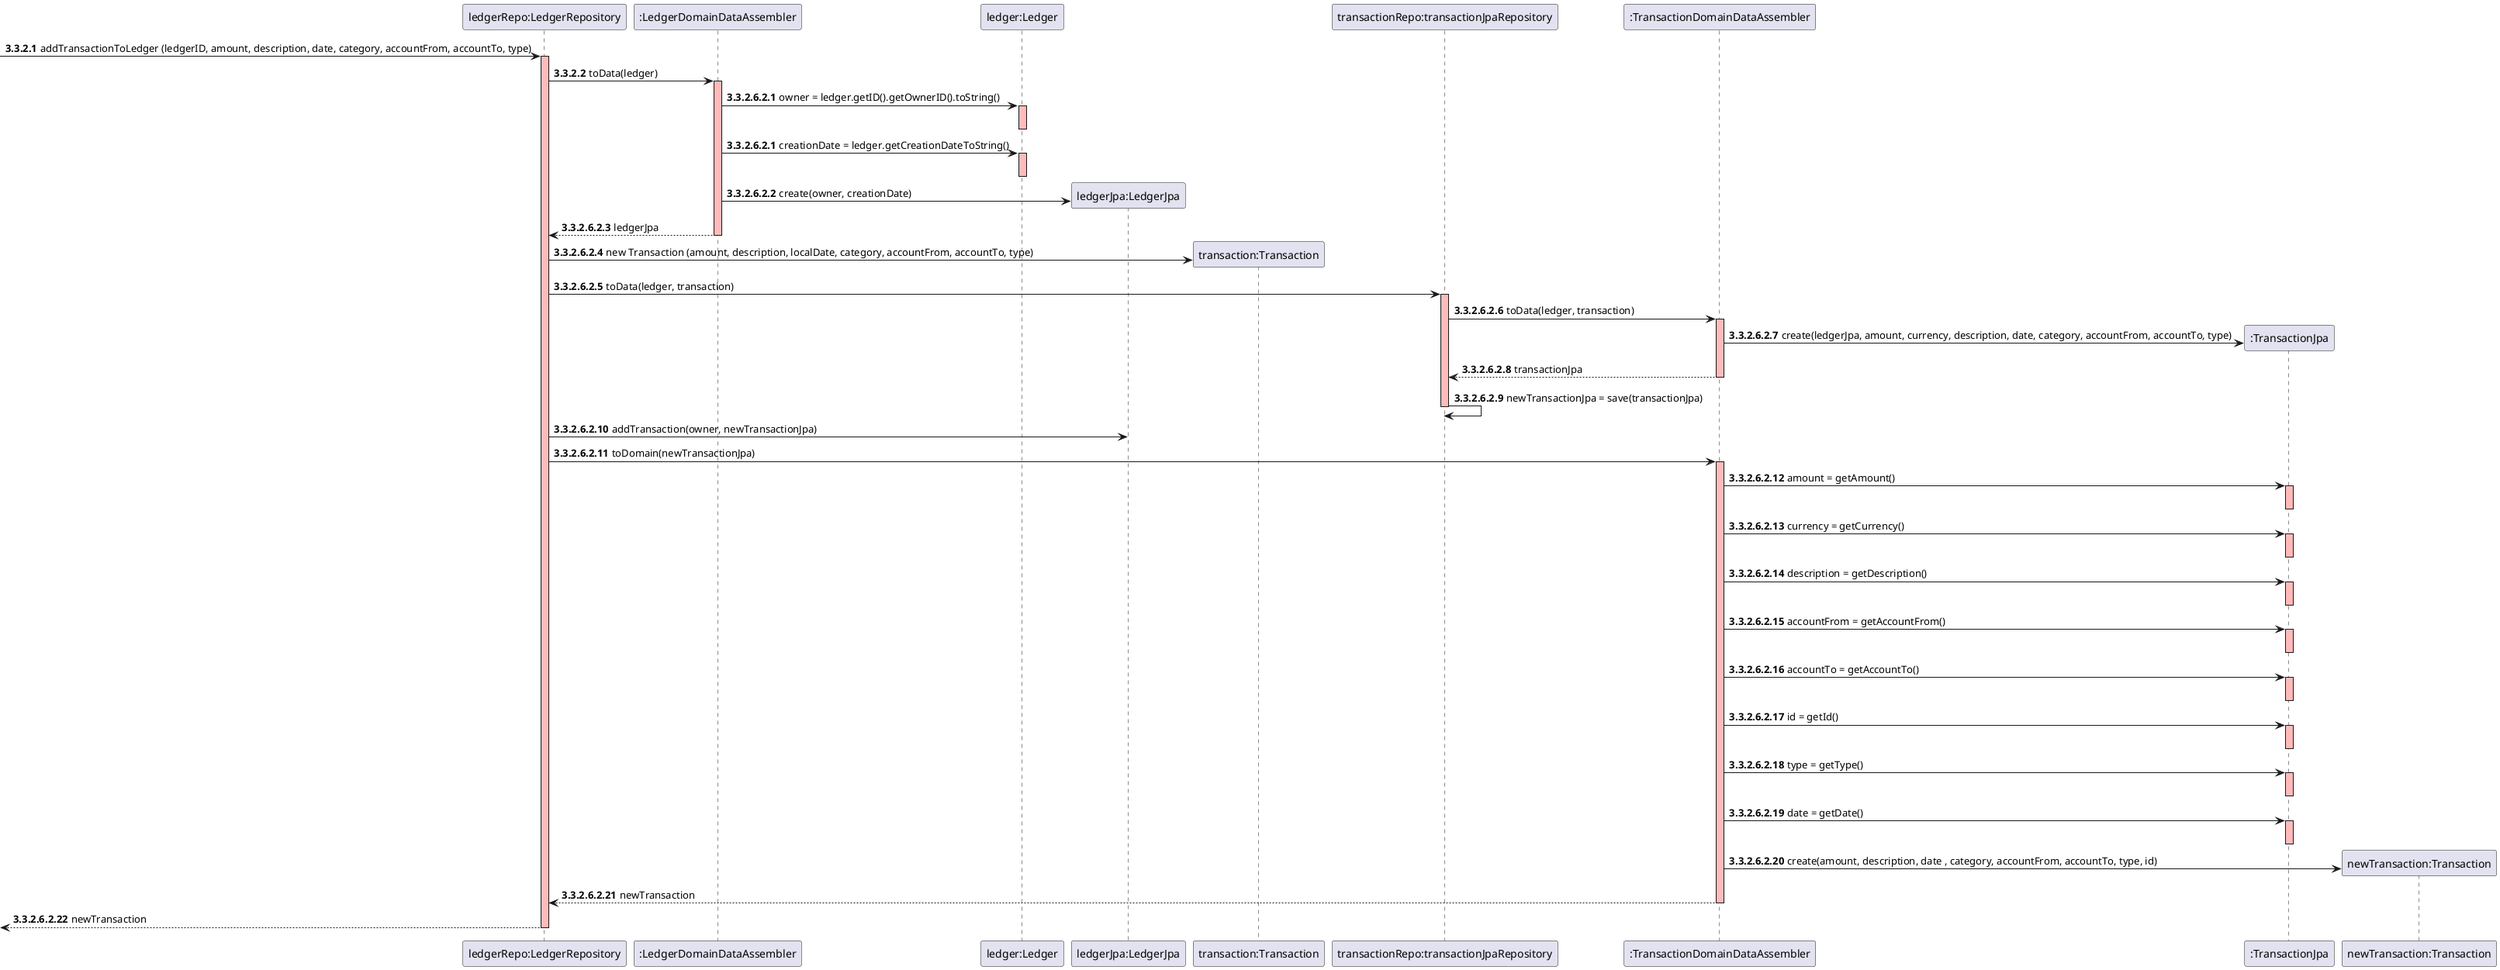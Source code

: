 @startuml

autonumber 3.3.2.1
-> "ledgerRepo:LedgerRepository" : addTransactionToLedger (ledgerID, amount, description, date, category, accountFrom, accountTo, type)
activate "ledgerRepo:LedgerRepository" #FFBBBB



'FALTA - isIDOnRepository - validacao se o ledger esta no repositorio'




"ledgerRepo:LedgerRepository"->":LedgerDomainDataAssembler": toData(ledger)
activate ":LedgerDomainDataAssembler" #FFBBBB

autonumber 3.3.2.6.2.1
":LedgerDomainDataAssembler"->"ledger:Ledger" : owner = ledger.getID().getOwnerID().toString()
activate "ledger:Ledger" #FFBBBB
deactivate "ledger:Ledger"

autonumber 3.3.2.6.2.1
":LedgerDomainDataAssembler"->"ledger:Ledger" : creationDate = ledger.getCreationDateToString()
activate "ledger:Ledger" #FFBBBB
deactivate "ledger:Ledger"

create "ledgerJpa:LedgerJpa"
":LedgerDomainDataAssembler"->"ledgerJpa:LedgerJpa" : create(owner, creationDate)
":LedgerDomainDataAssembler"-->"ledgerRepo:LedgerRepository" : ledgerJpa
deactivate ":LedgerDomainDataAssembler"

create "transaction:Transaction"
"ledgerRepo:LedgerRepository"->"transaction:Transaction": new Transaction (amount, description, localDate, category, accountFrom, accountTo, type)

"ledgerRepo:LedgerRepository"->"transactionRepo:transactionJpaRepository": toData(ledger, transaction)
activate "transactionRepo:transactionJpaRepository" #FFBBBB

"transactionRepo:transactionJpaRepository"->":TransactionDomainDataAssembler": toData(ledger, transaction)
activate ":TransactionDomainDataAssembler" #FFBBBB

create ":TransactionJpa"
":TransactionDomainDataAssembler"->":TransactionJpa" : create(ledgerJpa, amount, currency, description, date, category, accountFrom, accountTo, type)
":TransactionDomainDataAssembler"-->"transactionRepo:transactionJpaRepository" : transactionJpa
deactivate ":TransactionDomainDataAssembler"

"transactionRepo:transactionJpaRepository"->"transactionRepo:transactionJpaRepository": newTransactionJpa = save(transactionJpa)
deactivate "transactionRepo:transactionJpaRepository"


"ledgerRepo:LedgerRepository"->"ledgerJpa:LedgerJpa" : addTransaction(owner, newTransactionJpa)

"ledgerRepo:LedgerRepository"->":TransactionDomainDataAssembler":toDomain(newTransactionJpa)
activate ":TransactionDomainDataAssembler" #FFBBBB


'FALTA- Checking if owner is a Group or Person:

":TransactionDomainDataAssembler"->":TransactionJpa" : amount = getAmount()
activate ":TransactionJpa" #FFBBBB
deactivate ":TransactionJpa"
":TransactionDomainDataAssembler"->":TransactionJpa" : currency = getCurrency()
activate ":TransactionJpa" #FFBBBB
deactivate ":TransactionJpa"
":TransactionDomainDataAssembler"->":TransactionJpa" : description = getDescription()
activate ":TransactionJpa" #FFBBBB
deactivate ":TransactionJpa"
":TransactionDomainDataAssembler"->":TransactionJpa" : accountFrom = getAccountFrom()
activate ":TransactionJpa" #FFBBBB
deactivate ":TransactionJpa"
":TransactionDomainDataAssembler"->":TransactionJpa" : accountTo = getAccountTo()
activate ":TransactionJpa" #FFBBBB
deactivate ":TransactionJpa"
":TransactionDomainDataAssembler"->":TransactionJpa" : id = getId()
activate ":TransactionJpa" #FFBBBB
deactivate ":TransactionJpa"
":TransactionDomainDataAssembler"->":TransactionJpa" : type = getType()
activate ":TransactionJpa" #FFBBBB
deactivate ":TransactionJpa"
":TransactionDomainDataAssembler"->":TransactionJpa" : date = getDate()
activate ":TransactionJpa" #FFBBBB
deactivate ":TransactionJpa"

create "newTransaction:Transaction"
":TransactionDomainDataAssembler"->"newTransaction:Transaction" : create(amount, description, date , category, accountFrom, accountTo, type, id)
":TransactionDomainDataAssembler" --> "ledgerRepo:LedgerRepository" : newTransaction
deactivate ":TransactionDomainDataAssembler"

 <-- "ledgerRepo:LedgerRepository" : newTransaction
deactivate "ledgerRepo:LedgerRepository"

@enduml